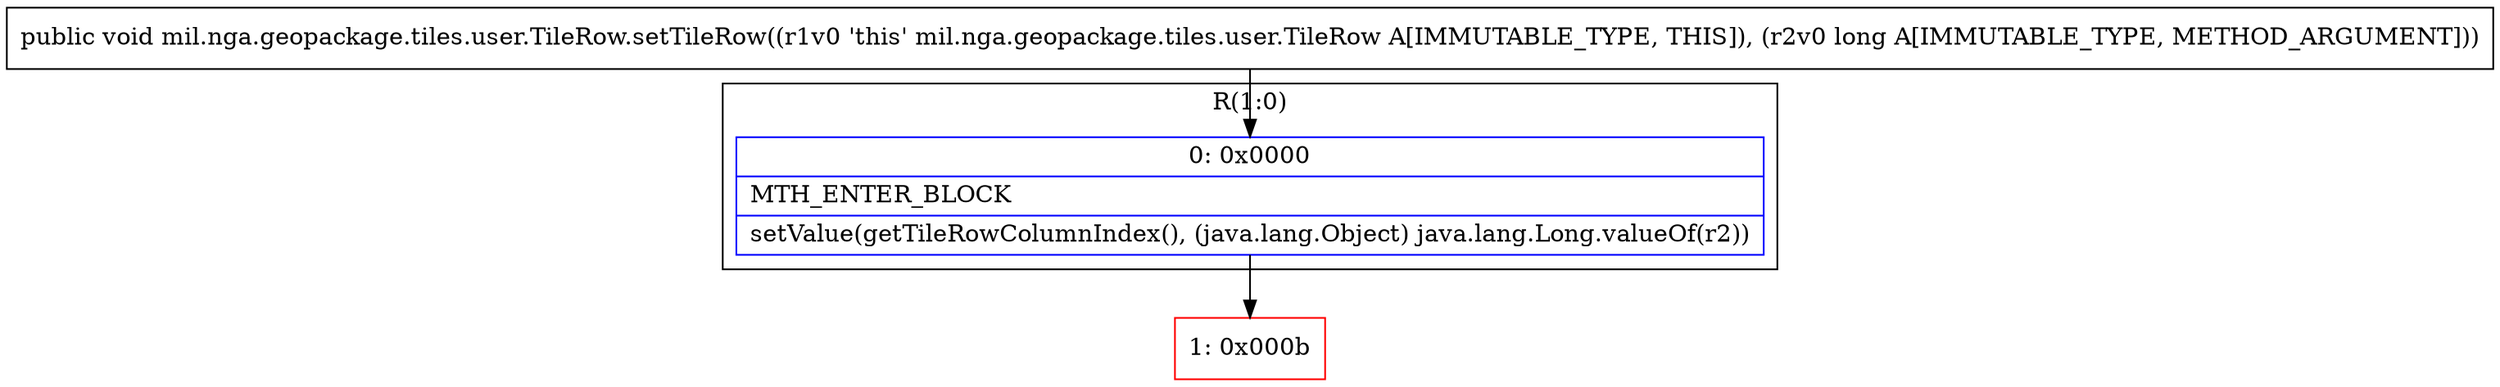 digraph "CFG formil.nga.geopackage.tiles.user.TileRow.setTileRow(J)V" {
subgraph cluster_Region_190640911 {
label = "R(1:0)";
node [shape=record,color=blue];
Node_0 [shape=record,label="{0\:\ 0x0000|MTH_ENTER_BLOCK\l|setValue(getTileRowColumnIndex(), (java.lang.Object) java.lang.Long.valueOf(r2))\l}"];
}
Node_1 [shape=record,color=red,label="{1\:\ 0x000b}"];
MethodNode[shape=record,label="{public void mil.nga.geopackage.tiles.user.TileRow.setTileRow((r1v0 'this' mil.nga.geopackage.tiles.user.TileRow A[IMMUTABLE_TYPE, THIS]), (r2v0 long A[IMMUTABLE_TYPE, METHOD_ARGUMENT])) }"];
MethodNode -> Node_0;
Node_0 -> Node_1;
}

